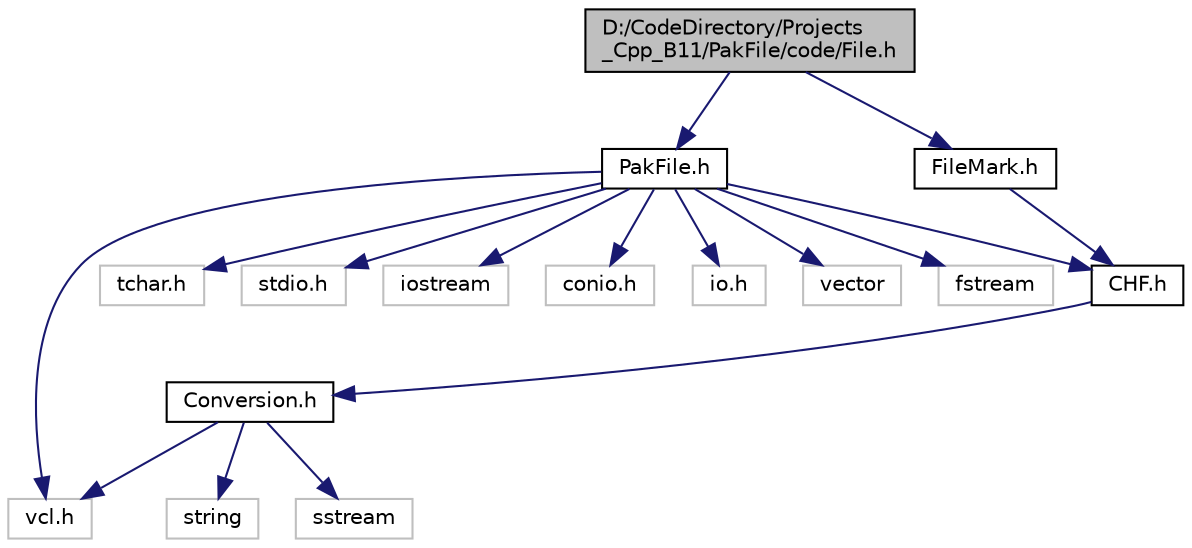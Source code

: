 digraph "D:/CodeDirectory/Projects_Cpp_B11/PakFile/code/File.h"
{
 // LATEX_PDF_SIZE
  edge [fontname="Helvetica",fontsize="10",labelfontname="Helvetica",labelfontsize="10"];
  node [fontname="Helvetica",fontsize="10",shape=record];
  Node1 [label="D:/CodeDirectory/Projects\l_Cpp_B11/PakFile/code/File.h",height=0.2,width=0.4,color="black", fillcolor="grey75", style="filled", fontcolor="black",tooltip="Forward module (Header)"];
  Node1 -> Node2 [color="midnightblue",fontsize="10",style="solid",fontname="Helvetica"];
  Node2 [label="PakFile.h",height=0.2,width=0.4,color="black", fillcolor="white", style="filled",URL="$_pak_file_8h.html",tooltip="Pak file module (Header)"];
  Node2 -> Node3 [color="midnightblue",fontsize="10",style="solid",fontname="Helvetica"];
  Node3 [label="vcl.h",height=0.2,width=0.4,color="grey75", fillcolor="white", style="filled",tooltip=" "];
  Node2 -> Node4 [color="midnightblue",fontsize="10",style="solid",fontname="Helvetica"];
  Node4 [label="tchar.h",height=0.2,width=0.4,color="grey75", fillcolor="white", style="filled",tooltip=" "];
  Node2 -> Node5 [color="midnightblue",fontsize="10",style="solid",fontname="Helvetica"];
  Node5 [label="stdio.h",height=0.2,width=0.4,color="grey75", fillcolor="white", style="filled",tooltip=" "];
  Node2 -> Node6 [color="midnightblue",fontsize="10",style="solid",fontname="Helvetica"];
  Node6 [label="iostream",height=0.2,width=0.4,color="grey75", fillcolor="white", style="filled",tooltip=" "];
  Node2 -> Node7 [color="midnightblue",fontsize="10",style="solid",fontname="Helvetica"];
  Node7 [label="conio.h",height=0.2,width=0.4,color="grey75", fillcolor="white", style="filled",tooltip=" "];
  Node2 -> Node8 [color="midnightblue",fontsize="10",style="solid",fontname="Helvetica"];
  Node8 [label="io.h",height=0.2,width=0.4,color="grey75", fillcolor="white", style="filled",tooltip=" "];
  Node2 -> Node9 [color="midnightblue",fontsize="10",style="solid",fontname="Helvetica"];
  Node9 [label="vector",height=0.2,width=0.4,color="grey75", fillcolor="white", style="filled",tooltip=" "];
  Node2 -> Node10 [color="midnightblue",fontsize="10",style="solid",fontname="Helvetica"];
  Node10 [label="fstream",height=0.2,width=0.4,color="grey75", fillcolor="white", style="filled",tooltip=" "];
  Node2 -> Node11 [color="midnightblue",fontsize="10",style="solid",fontname="Helvetica"];
  Node11 [label="CHF.h",height=0.2,width=0.4,color="black", fillcolor="white", style="filled",URL="$_c_h_f_8h.html",tooltip="Сommon hidden features (Header)"];
  Node11 -> Node12 [color="midnightblue",fontsize="10",style="solid",fontname="Helvetica"];
  Node12 [label="Conversion.h",height=0.2,width=0.4,color="black", fillcolor="white", style="filled",URL="$_conversion_8h.html",tooltip="Conversions of types (Header)"];
  Node12 -> Node13 [color="midnightblue",fontsize="10",style="solid",fontname="Helvetica"];
  Node13 [label="string",height=0.2,width=0.4,color="grey75", fillcolor="white", style="filled",tooltip=" "];
  Node12 -> Node14 [color="midnightblue",fontsize="10",style="solid",fontname="Helvetica"];
  Node14 [label="sstream",height=0.2,width=0.4,color="grey75", fillcolor="white", style="filled",tooltip=" "];
  Node12 -> Node3 [color="midnightblue",fontsize="10",style="solid",fontname="Helvetica"];
  Node1 -> Node15 [color="midnightblue",fontsize="10",style="solid",fontname="Helvetica"];
  Node15 [label="FileMark.h",height=0.2,width=0.4,color="black", fillcolor="white", style="filled",URL="$_file_mark_8h.html",tooltip="File signature and extension functions (Header)"];
  Node15 -> Node11 [color="midnightblue",fontsize="10",style="solid",fontname="Helvetica"];
}
